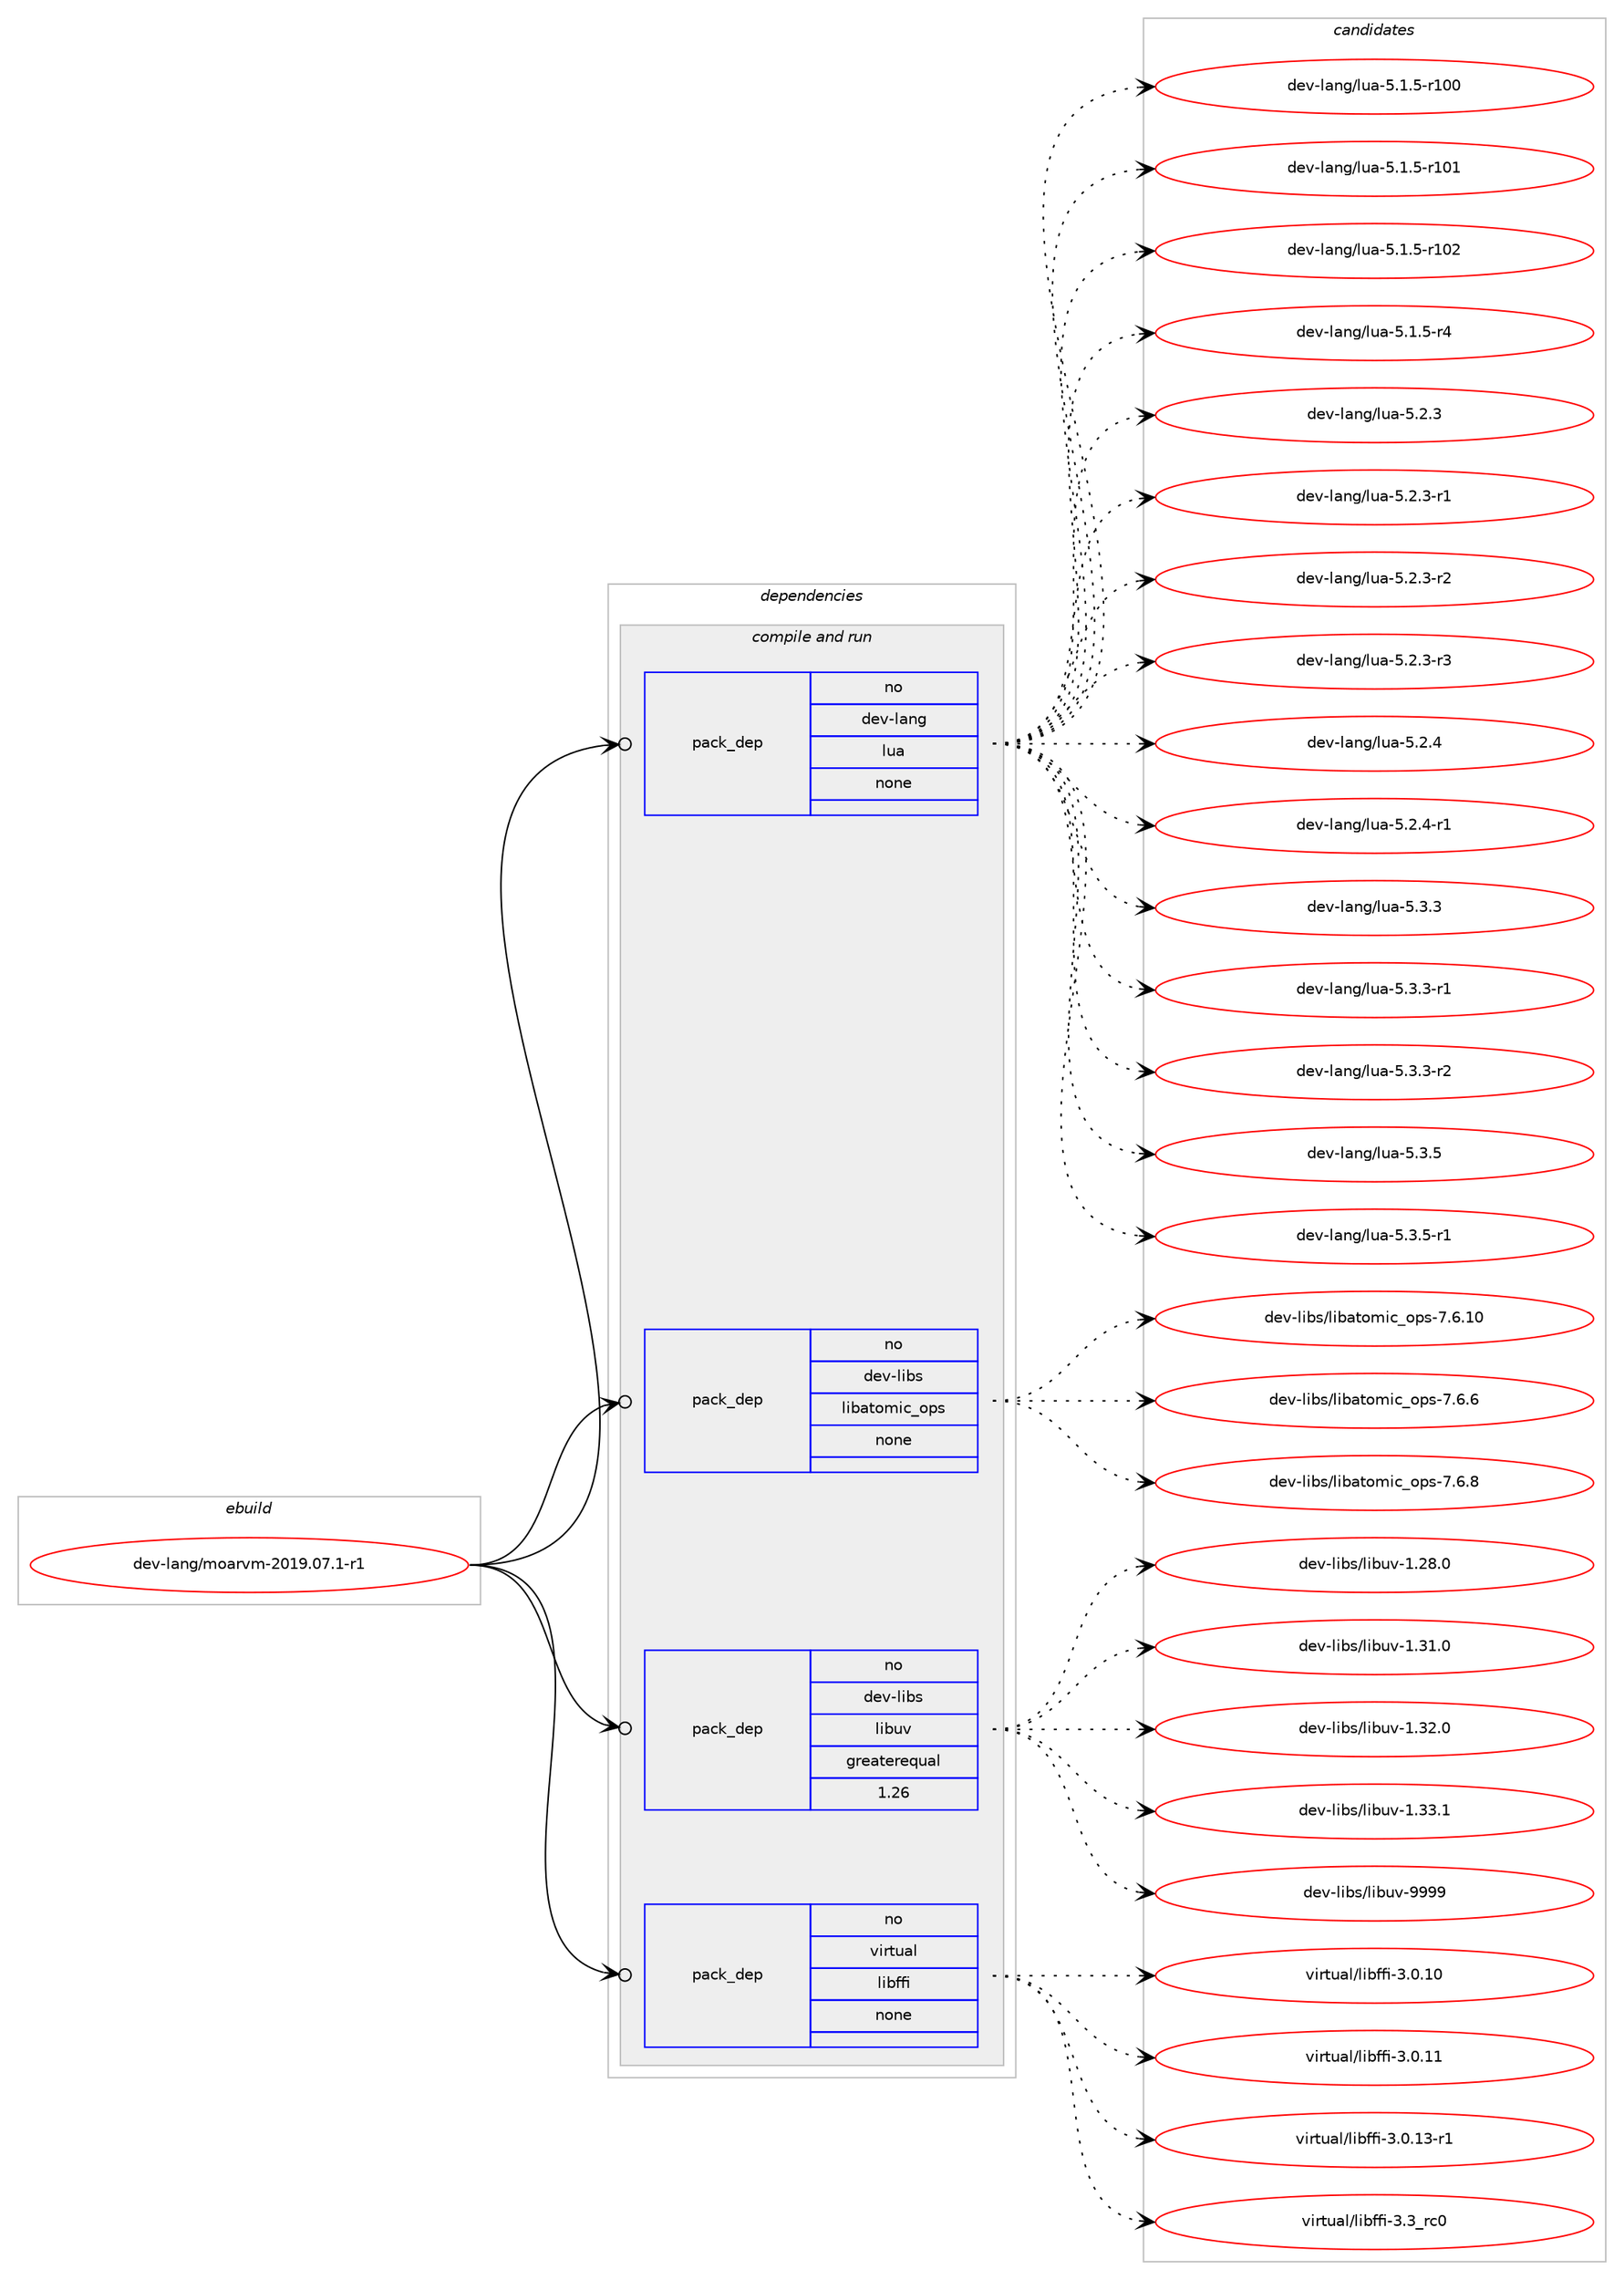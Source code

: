 digraph prolog {

# *************
# Graph options
# *************

newrank=true;
concentrate=true;
compound=true;
graph [rankdir=LR,fontname=Helvetica,fontsize=10,ranksep=1.5];#, ranksep=2.5, nodesep=0.2];
edge  [arrowhead=vee];
node  [fontname=Helvetica,fontsize=10];

# **********
# The ebuild
# **********

subgraph cluster_leftcol {
color=gray;
rank=same;
label=<<i>ebuild</i>>;
id [label="dev-lang/moarvm-2019.07.1-r1", color=red, width=4, href="../dev-lang/moarvm-2019.07.1-r1.svg"];
}

# ****************
# The dependencies
# ****************

subgraph cluster_midcol {
color=gray;
label=<<i>dependencies</i>>;
subgraph cluster_compile {
fillcolor="#eeeeee";
style=filled;
label=<<i>compile</i>>;
}
subgraph cluster_compileandrun {
fillcolor="#eeeeee";
style=filled;
label=<<i>compile and run</i>>;
subgraph pack417754 {
dependency558913 [label=<<TABLE BORDER="0" CELLBORDER="1" CELLSPACING="0" CELLPADDING="4" WIDTH="220"><TR><TD ROWSPAN="6" CELLPADDING="30">pack_dep</TD></TR><TR><TD WIDTH="110">no</TD></TR><TR><TD>dev-lang</TD></TR><TR><TD>lua</TD></TR><TR><TD>none</TD></TR><TR><TD></TD></TR></TABLE>>, shape=none, color=blue];
}
id:e -> dependency558913:w [weight=20,style="solid",arrowhead="odotvee"];
subgraph pack417755 {
dependency558914 [label=<<TABLE BORDER="0" CELLBORDER="1" CELLSPACING="0" CELLPADDING="4" WIDTH="220"><TR><TD ROWSPAN="6" CELLPADDING="30">pack_dep</TD></TR><TR><TD WIDTH="110">no</TD></TR><TR><TD>dev-libs</TD></TR><TR><TD>libatomic_ops</TD></TR><TR><TD>none</TD></TR><TR><TD></TD></TR></TABLE>>, shape=none, color=blue];
}
id:e -> dependency558914:w [weight=20,style="solid",arrowhead="odotvee"];
subgraph pack417756 {
dependency558915 [label=<<TABLE BORDER="0" CELLBORDER="1" CELLSPACING="0" CELLPADDING="4" WIDTH="220"><TR><TD ROWSPAN="6" CELLPADDING="30">pack_dep</TD></TR><TR><TD WIDTH="110">no</TD></TR><TR><TD>dev-libs</TD></TR><TR><TD>libuv</TD></TR><TR><TD>greaterequal</TD></TR><TR><TD>1.26</TD></TR></TABLE>>, shape=none, color=blue];
}
id:e -> dependency558915:w [weight=20,style="solid",arrowhead="odotvee"];
subgraph pack417757 {
dependency558916 [label=<<TABLE BORDER="0" CELLBORDER="1" CELLSPACING="0" CELLPADDING="4" WIDTH="220"><TR><TD ROWSPAN="6" CELLPADDING="30">pack_dep</TD></TR><TR><TD WIDTH="110">no</TD></TR><TR><TD>virtual</TD></TR><TR><TD>libffi</TD></TR><TR><TD>none</TD></TR><TR><TD></TD></TR></TABLE>>, shape=none, color=blue];
}
id:e -> dependency558916:w [weight=20,style="solid",arrowhead="odotvee"];
}
subgraph cluster_run {
fillcolor="#eeeeee";
style=filled;
label=<<i>run</i>>;
}
}

# **************
# The candidates
# **************

subgraph cluster_choices {
rank=same;
color=gray;
label=<<i>candidates</i>>;

subgraph choice417754 {
color=black;
nodesep=1;
choice1001011184510897110103471081179745534649465345114494848 [label="dev-lang/lua-5.1.5-r100", color=red, width=4,href="../dev-lang/lua-5.1.5-r100.svg"];
choice1001011184510897110103471081179745534649465345114494849 [label="dev-lang/lua-5.1.5-r101", color=red, width=4,href="../dev-lang/lua-5.1.5-r101.svg"];
choice1001011184510897110103471081179745534649465345114494850 [label="dev-lang/lua-5.1.5-r102", color=red, width=4,href="../dev-lang/lua-5.1.5-r102.svg"];
choice100101118451089711010347108117974553464946534511452 [label="dev-lang/lua-5.1.5-r4", color=red, width=4,href="../dev-lang/lua-5.1.5-r4.svg"];
choice10010111845108971101034710811797455346504651 [label="dev-lang/lua-5.2.3", color=red, width=4,href="../dev-lang/lua-5.2.3.svg"];
choice100101118451089711010347108117974553465046514511449 [label="dev-lang/lua-5.2.3-r1", color=red, width=4,href="../dev-lang/lua-5.2.3-r1.svg"];
choice100101118451089711010347108117974553465046514511450 [label="dev-lang/lua-5.2.3-r2", color=red, width=4,href="../dev-lang/lua-5.2.3-r2.svg"];
choice100101118451089711010347108117974553465046514511451 [label="dev-lang/lua-5.2.3-r3", color=red, width=4,href="../dev-lang/lua-5.2.3-r3.svg"];
choice10010111845108971101034710811797455346504652 [label="dev-lang/lua-5.2.4", color=red, width=4,href="../dev-lang/lua-5.2.4.svg"];
choice100101118451089711010347108117974553465046524511449 [label="dev-lang/lua-5.2.4-r1", color=red, width=4,href="../dev-lang/lua-5.2.4-r1.svg"];
choice10010111845108971101034710811797455346514651 [label="dev-lang/lua-5.3.3", color=red, width=4,href="../dev-lang/lua-5.3.3.svg"];
choice100101118451089711010347108117974553465146514511449 [label="dev-lang/lua-5.3.3-r1", color=red, width=4,href="../dev-lang/lua-5.3.3-r1.svg"];
choice100101118451089711010347108117974553465146514511450 [label="dev-lang/lua-5.3.3-r2", color=red, width=4,href="../dev-lang/lua-5.3.3-r2.svg"];
choice10010111845108971101034710811797455346514653 [label="dev-lang/lua-5.3.5", color=red, width=4,href="../dev-lang/lua-5.3.5.svg"];
choice100101118451089711010347108117974553465146534511449 [label="dev-lang/lua-5.3.5-r1", color=red, width=4,href="../dev-lang/lua-5.3.5-r1.svg"];
dependency558913:e -> choice1001011184510897110103471081179745534649465345114494848:w [style=dotted,weight="100"];
dependency558913:e -> choice1001011184510897110103471081179745534649465345114494849:w [style=dotted,weight="100"];
dependency558913:e -> choice1001011184510897110103471081179745534649465345114494850:w [style=dotted,weight="100"];
dependency558913:e -> choice100101118451089711010347108117974553464946534511452:w [style=dotted,weight="100"];
dependency558913:e -> choice10010111845108971101034710811797455346504651:w [style=dotted,weight="100"];
dependency558913:e -> choice100101118451089711010347108117974553465046514511449:w [style=dotted,weight="100"];
dependency558913:e -> choice100101118451089711010347108117974553465046514511450:w [style=dotted,weight="100"];
dependency558913:e -> choice100101118451089711010347108117974553465046514511451:w [style=dotted,weight="100"];
dependency558913:e -> choice10010111845108971101034710811797455346504652:w [style=dotted,weight="100"];
dependency558913:e -> choice100101118451089711010347108117974553465046524511449:w [style=dotted,weight="100"];
dependency558913:e -> choice10010111845108971101034710811797455346514651:w [style=dotted,weight="100"];
dependency558913:e -> choice100101118451089711010347108117974553465146514511449:w [style=dotted,weight="100"];
dependency558913:e -> choice100101118451089711010347108117974553465146514511450:w [style=dotted,weight="100"];
dependency558913:e -> choice10010111845108971101034710811797455346514653:w [style=dotted,weight="100"];
dependency558913:e -> choice100101118451089711010347108117974553465146534511449:w [style=dotted,weight="100"];
}
subgraph choice417755 {
color=black;
nodesep=1;
choice1001011184510810598115471081059897116111109105999511111211545554654464948 [label="dev-libs/libatomic_ops-7.6.10", color=red, width=4,href="../dev-libs/libatomic_ops-7.6.10.svg"];
choice10010111845108105981154710810598971161111091059995111112115455546544654 [label="dev-libs/libatomic_ops-7.6.6", color=red, width=4,href="../dev-libs/libatomic_ops-7.6.6.svg"];
choice10010111845108105981154710810598971161111091059995111112115455546544656 [label="dev-libs/libatomic_ops-7.6.8", color=red, width=4,href="../dev-libs/libatomic_ops-7.6.8.svg"];
dependency558914:e -> choice1001011184510810598115471081059897116111109105999511111211545554654464948:w [style=dotted,weight="100"];
dependency558914:e -> choice10010111845108105981154710810598971161111091059995111112115455546544654:w [style=dotted,weight="100"];
dependency558914:e -> choice10010111845108105981154710810598971161111091059995111112115455546544656:w [style=dotted,weight="100"];
}
subgraph choice417756 {
color=black;
nodesep=1;
choice1001011184510810598115471081059811711845494650564648 [label="dev-libs/libuv-1.28.0", color=red, width=4,href="../dev-libs/libuv-1.28.0.svg"];
choice1001011184510810598115471081059811711845494651494648 [label="dev-libs/libuv-1.31.0", color=red, width=4,href="../dev-libs/libuv-1.31.0.svg"];
choice1001011184510810598115471081059811711845494651504648 [label="dev-libs/libuv-1.32.0", color=red, width=4,href="../dev-libs/libuv-1.32.0.svg"];
choice1001011184510810598115471081059811711845494651514649 [label="dev-libs/libuv-1.33.1", color=red, width=4,href="../dev-libs/libuv-1.33.1.svg"];
choice100101118451081059811547108105981171184557575757 [label="dev-libs/libuv-9999", color=red, width=4,href="../dev-libs/libuv-9999.svg"];
dependency558915:e -> choice1001011184510810598115471081059811711845494650564648:w [style=dotted,weight="100"];
dependency558915:e -> choice1001011184510810598115471081059811711845494651494648:w [style=dotted,weight="100"];
dependency558915:e -> choice1001011184510810598115471081059811711845494651504648:w [style=dotted,weight="100"];
dependency558915:e -> choice1001011184510810598115471081059811711845494651514649:w [style=dotted,weight="100"];
dependency558915:e -> choice100101118451081059811547108105981171184557575757:w [style=dotted,weight="100"];
}
subgraph choice417757 {
color=black;
nodesep=1;
choice11810511411611797108471081059810210210545514648464948 [label="virtual/libffi-3.0.10", color=red, width=4,href="../virtual/libffi-3.0.10.svg"];
choice11810511411611797108471081059810210210545514648464949 [label="virtual/libffi-3.0.11", color=red, width=4,href="../virtual/libffi-3.0.11.svg"];
choice118105114116117971084710810598102102105455146484649514511449 [label="virtual/libffi-3.0.13-r1", color=red, width=4,href="../virtual/libffi-3.0.13-r1.svg"];
choice11810511411611797108471081059810210210545514651951149948 [label="virtual/libffi-3.3_rc0", color=red, width=4,href="../virtual/libffi-3.3_rc0.svg"];
dependency558916:e -> choice11810511411611797108471081059810210210545514648464948:w [style=dotted,weight="100"];
dependency558916:e -> choice11810511411611797108471081059810210210545514648464949:w [style=dotted,weight="100"];
dependency558916:e -> choice118105114116117971084710810598102102105455146484649514511449:w [style=dotted,weight="100"];
dependency558916:e -> choice11810511411611797108471081059810210210545514651951149948:w [style=dotted,weight="100"];
}
}

}
